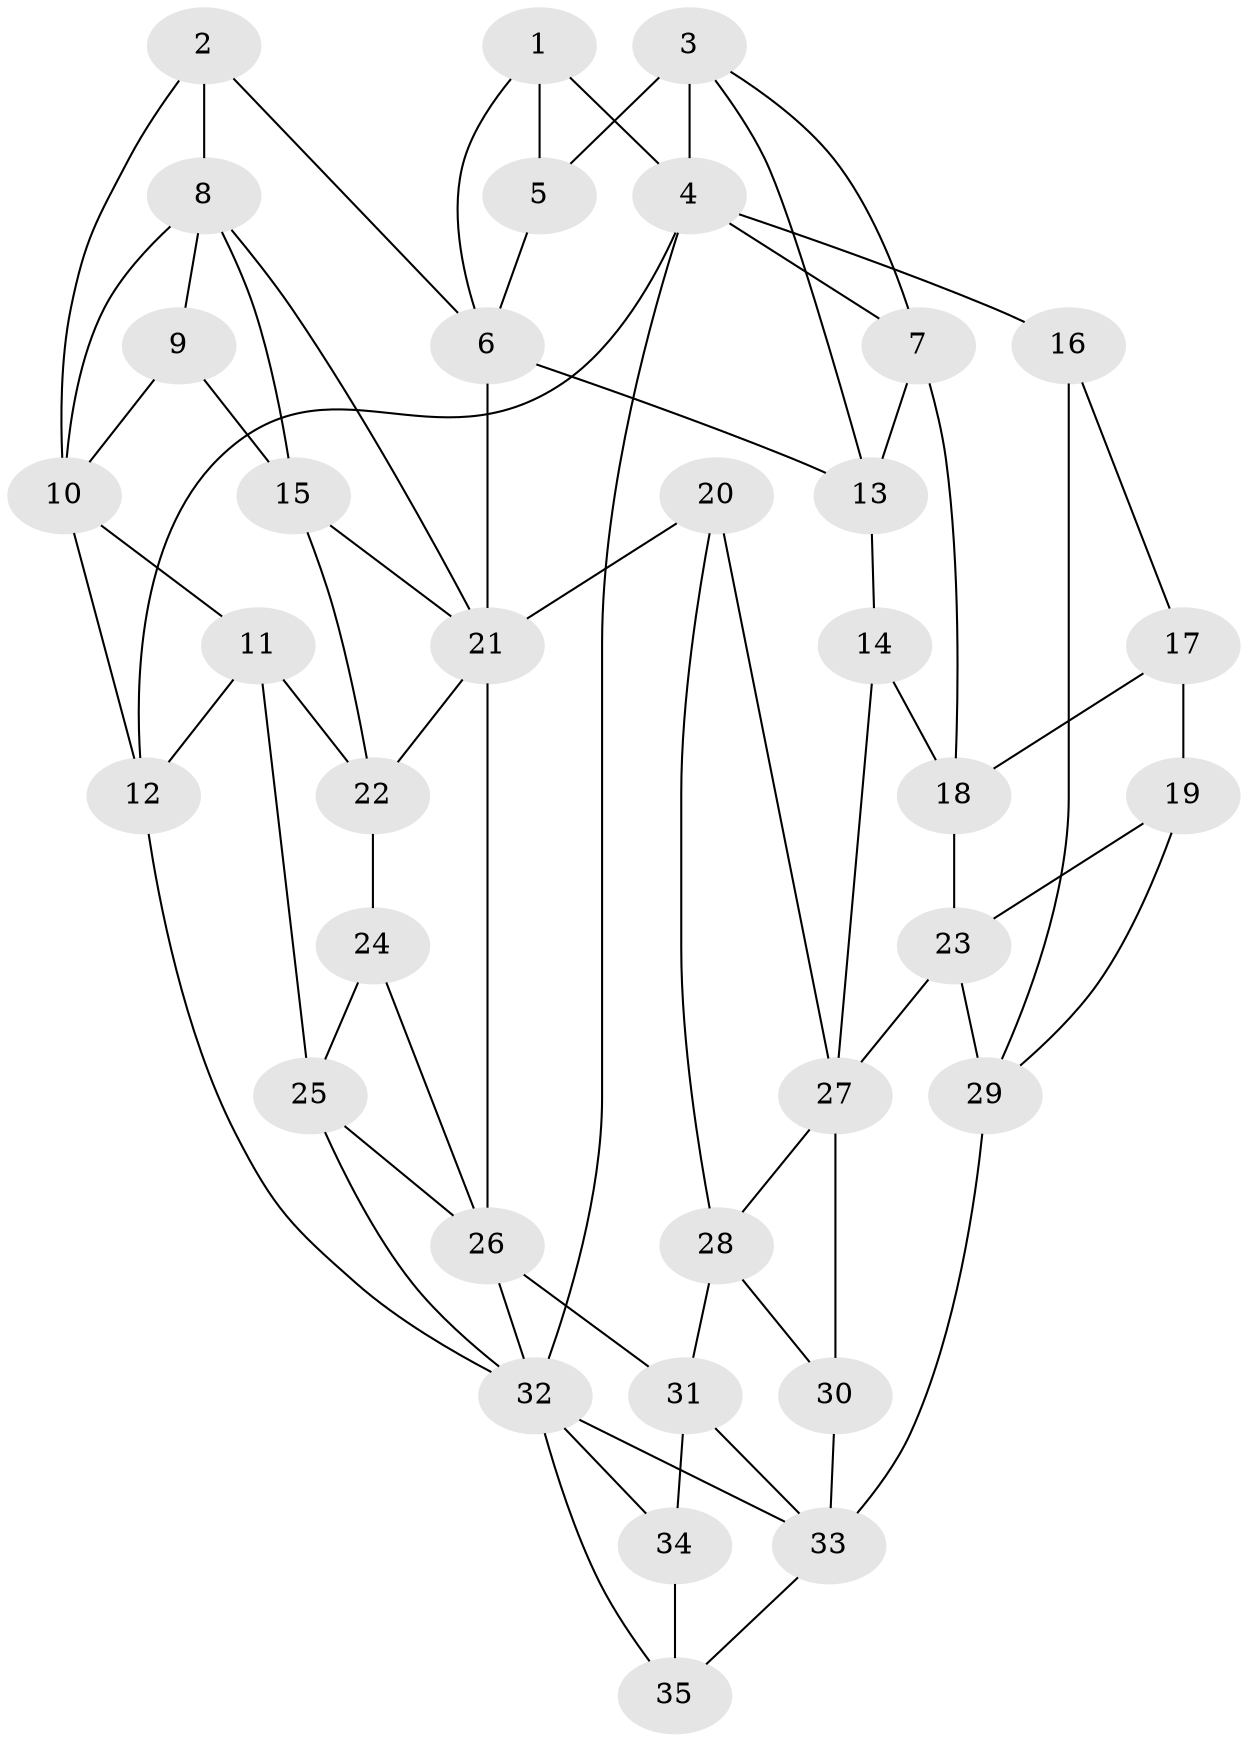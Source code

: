 // original degree distribution, {3: 0.01818181818181818, 4: 0.2727272727272727, 5: 0.45454545454545453, 6: 0.2545454545454545}
// Generated by graph-tools (version 1.1) at 2025/38/03/04/25 23:38:35]
// undirected, 35 vertices, 70 edges
graph export_dot {
  node [color=gray90,style=filled];
  1;
  2;
  3;
  4;
  5;
  6;
  7;
  8;
  9;
  10;
  11;
  12;
  13;
  14;
  15;
  16;
  17;
  18;
  19;
  20;
  21;
  22;
  23;
  24;
  25;
  26;
  27;
  28;
  29;
  30;
  31;
  32;
  33;
  34;
  35;
  1 -- 4 [weight=1.0];
  1 -- 5 [weight=1.0];
  1 -- 6 [weight=1.0];
  2 -- 6 [weight=1.0];
  2 -- 8 [weight=1.0];
  2 -- 10 [weight=1.0];
  3 -- 4 [weight=1.0];
  3 -- 5 [weight=2.0];
  3 -- 7 [weight=1.0];
  3 -- 13 [weight=1.0];
  4 -- 7 [weight=1.0];
  4 -- 12 [weight=1.0];
  4 -- 16 [weight=2.0];
  4 -- 32 [weight=1.0];
  5 -- 6 [weight=1.0];
  6 -- 13 [weight=1.0];
  6 -- 21 [weight=1.0];
  7 -- 13 [weight=1.0];
  7 -- 18 [weight=1.0];
  8 -- 9 [weight=1.0];
  8 -- 10 [weight=1.0];
  8 -- 15 [weight=1.0];
  8 -- 21 [weight=1.0];
  9 -- 10 [weight=1.0];
  9 -- 15 [weight=2.0];
  10 -- 11 [weight=1.0];
  10 -- 12 [weight=2.0];
  11 -- 12 [weight=1.0];
  11 -- 22 [weight=1.0];
  11 -- 25 [weight=1.0];
  12 -- 32 [weight=1.0];
  13 -- 14 [weight=1.0];
  14 -- 18 [weight=1.0];
  14 -- 27 [weight=1.0];
  15 -- 21 [weight=1.0];
  15 -- 22 [weight=1.0];
  16 -- 17 [weight=1.0];
  16 -- 29 [weight=1.0];
  17 -- 18 [weight=2.0];
  17 -- 19 [weight=2.0];
  18 -- 23 [weight=1.0];
  19 -- 23 [weight=1.0];
  19 -- 29 [weight=1.0];
  20 -- 21 [weight=1.0];
  20 -- 27 [weight=1.0];
  20 -- 28 [weight=2.0];
  21 -- 22 [weight=1.0];
  21 -- 26 [weight=1.0];
  22 -- 24 [weight=2.0];
  23 -- 27 [weight=2.0];
  23 -- 29 [weight=1.0];
  24 -- 25 [weight=1.0];
  24 -- 26 [weight=1.0];
  25 -- 26 [weight=1.0];
  25 -- 32 [weight=1.0];
  26 -- 31 [weight=1.0];
  26 -- 32 [weight=1.0];
  27 -- 28 [weight=1.0];
  27 -- 30 [weight=1.0];
  28 -- 30 [weight=1.0];
  28 -- 31 [weight=2.0];
  29 -- 33 [weight=2.0];
  30 -- 33 [weight=1.0];
  31 -- 33 [weight=1.0];
  31 -- 34 [weight=1.0];
  32 -- 33 [weight=1.0];
  32 -- 34 [weight=1.0];
  32 -- 35 [weight=1.0];
  33 -- 35 [weight=1.0];
  34 -- 35 [weight=2.0];
}
